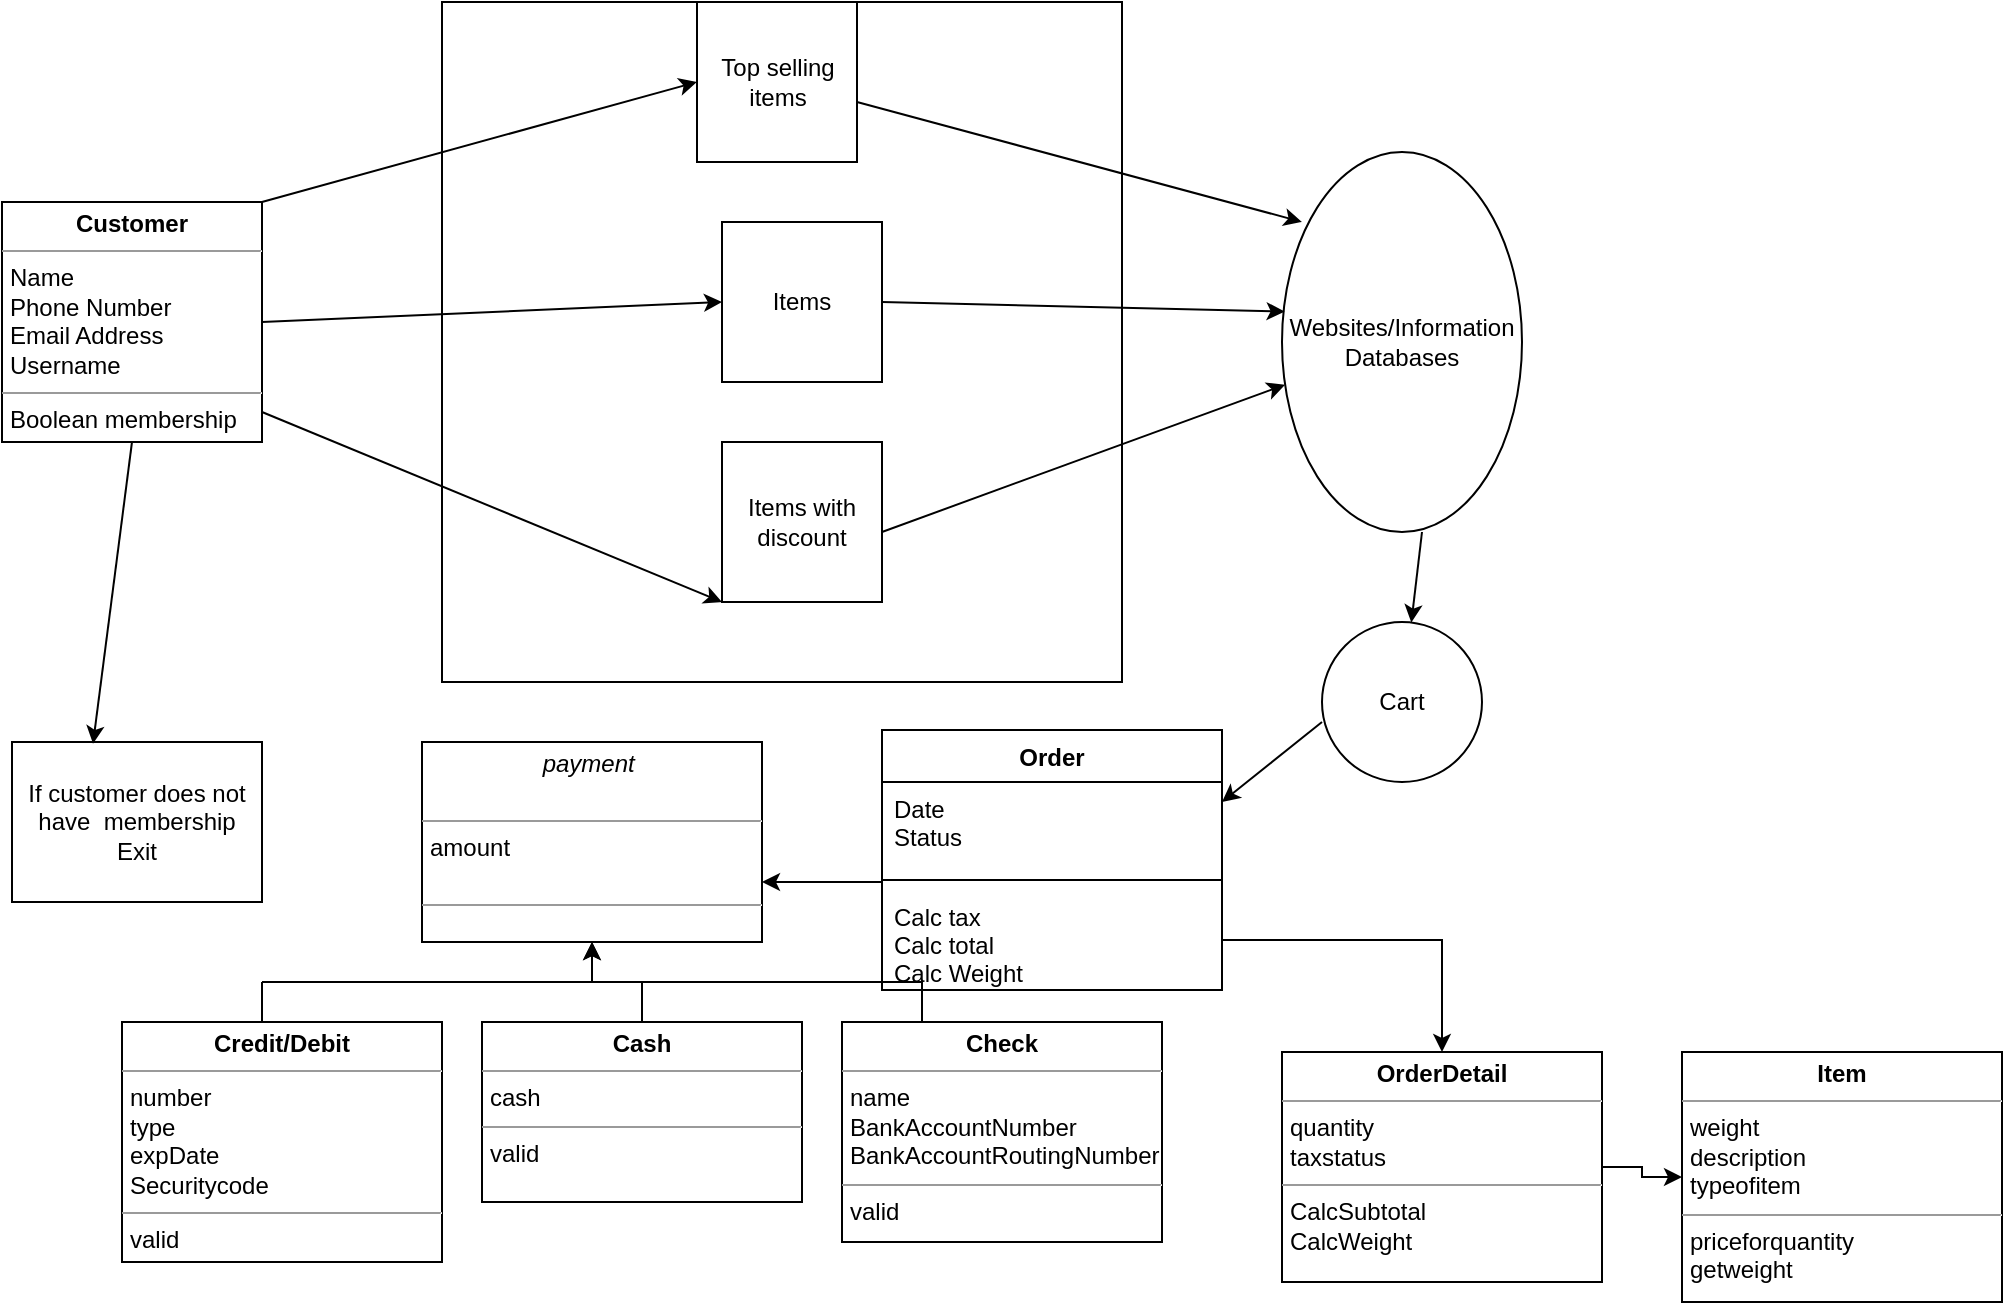<mxfile version="14.3.2" type="github">
  <diagram id="C5RBs43oDa-KdzZeNtuy" name="Page-1">
    <mxGraphModel dx="2012" dy="662" grid="1" gridSize="10" guides="1" tooltips="1" connect="1" arrows="1" fold="1" page="1" pageScale="1" pageWidth="827" pageHeight="1169" math="0" shadow="0">
      <root>
        <mxCell id="WIyWlLk6GJQsqaUBKTNV-0" />
        <mxCell id="WIyWlLk6GJQsqaUBKTNV-1" parent="WIyWlLk6GJQsqaUBKTNV-0" />
        <mxCell id="5E6IJpF9_8wGklImYWrO-0" value="&lt;p style=&quot;margin: 0px ; margin-top: 4px ; text-align: center&quot;&gt;&lt;b&gt;Customer&lt;/b&gt;&lt;/p&gt;&lt;hr size=&quot;1&quot;&gt;&lt;p style=&quot;margin: 0px ; margin-left: 4px&quot;&gt;Name&lt;/p&gt;&lt;p style=&quot;margin: 0px ; margin-left: 4px&quot;&gt;Phone Number&lt;/p&gt;&lt;p style=&quot;margin: 0px ; margin-left: 4px&quot;&gt;Email Address&lt;/p&gt;&lt;p style=&quot;margin: 0px ; margin-left: 4px&quot;&gt;Username&lt;/p&gt;&lt;hr size=&quot;1&quot;&gt;&lt;p style=&quot;margin: 0px ; margin-left: 4px&quot;&gt;Boolean membership&lt;/p&gt;" style="verticalAlign=top;align=left;overflow=fill;fontSize=12;fontFamily=Helvetica;html=1;" vertex="1" parent="WIyWlLk6GJQsqaUBKTNV-1">
          <mxGeometry x="-250" y="100" width="130" height="120" as="geometry" />
        </mxCell>
        <mxCell id="5E6IJpF9_8wGklImYWrO-5" value="" style="whiteSpace=wrap;html=1;aspect=fixed;" vertex="1" parent="WIyWlLk6GJQsqaUBKTNV-1">
          <mxGeometry x="-30" width="340" height="340" as="geometry" />
        </mxCell>
        <mxCell id="5E6IJpF9_8wGklImYWrO-7" value="Top selling items" style="whiteSpace=wrap;html=1;aspect=fixed;" vertex="1" parent="WIyWlLk6GJQsqaUBKTNV-1">
          <mxGeometry x="97.5" width="80" height="80" as="geometry" />
        </mxCell>
        <mxCell id="5E6IJpF9_8wGklImYWrO-8" value="Items" style="whiteSpace=wrap;html=1;aspect=fixed;" vertex="1" parent="WIyWlLk6GJQsqaUBKTNV-1">
          <mxGeometry x="110" y="110" width="80" height="80" as="geometry" />
        </mxCell>
        <mxCell id="5E6IJpF9_8wGklImYWrO-9" value="Items with discount" style="whiteSpace=wrap;html=1;aspect=fixed;" vertex="1" parent="WIyWlLk6GJQsqaUBKTNV-1">
          <mxGeometry x="110" y="220" width="80" height="80" as="geometry" />
        </mxCell>
        <mxCell id="5E6IJpF9_8wGklImYWrO-11" value="" style="endArrow=classic;html=1;entryX=0;entryY=0.5;entryDx=0;entryDy=0;" edge="1" parent="WIyWlLk6GJQsqaUBKTNV-1" target="5E6IJpF9_8wGklImYWrO-7">
          <mxGeometry width="50" height="50" relative="1" as="geometry">
            <mxPoint x="-120" y="100" as="sourcePoint" />
            <mxPoint x="-70" y="50" as="targetPoint" />
          </mxGeometry>
        </mxCell>
        <mxCell id="5E6IJpF9_8wGklImYWrO-12" value="" style="endArrow=classic;html=1;entryX=0;entryY=1;entryDx=0;entryDy=0;" edge="1" parent="WIyWlLk6GJQsqaUBKTNV-1" target="5E6IJpF9_8wGklImYWrO-9">
          <mxGeometry width="50" height="50" relative="1" as="geometry">
            <mxPoint x="-120" y="205" as="sourcePoint" />
            <mxPoint x="-70" y="155" as="targetPoint" />
          </mxGeometry>
        </mxCell>
        <mxCell id="5E6IJpF9_8wGklImYWrO-13" value="" style="endArrow=classic;html=1;entryX=0;entryY=0.5;entryDx=0;entryDy=0;" edge="1" parent="WIyWlLk6GJQsqaUBKTNV-1" target="5E6IJpF9_8wGklImYWrO-8">
          <mxGeometry width="50" height="50" relative="1" as="geometry">
            <mxPoint x="-120" y="160" as="sourcePoint" />
            <mxPoint x="-70" y="110" as="targetPoint" />
          </mxGeometry>
        </mxCell>
        <mxCell id="5E6IJpF9_8wGklImYWrO-14" value="If customer does not have&amp;nbsp; membership&lt;br&gt;Exit" style="rounded=0;whiteSpace=wrap;html=1;" vertex="1" parent="WIyWlLk6GJQsqaUBKTNV-1">
          <mxGeometry x="-245" y="370" width="125" height="80" as="geometry" />
        </mxCell>
        <mxCell id="5E6IJpF9_8wGklImYWrO-15" value="" style="endArrow=classic;html=1;entryX=0.324;entryY=0.011;entryDx=0;entryDy=0;entryPerimeter=0;exitX=0.5;exitY=1;exitDx=0;exitDy=0;" edge="1" parent="WIyWlLk6GJQsqaUBKTNV-1" source="5E6IJpF9_8wGklImYWrO-0" target="5E6IJpF9_8wGklImYWrO-14">
          <mxGeometry width="50" height="50" relative="1" as="geometry">
            <mxPoint x="-205" y="260" as="sourcePoint" />
            <mxPoint x="-155" y="210" as="targetPoint" />
          </mxGeometry>
        </mxCell>
        <mxCell id="5E6IJpF9_8wGklImYWrO-16" value="Websites/Information&lt;br&gt;Databases" style="ellipse;whiteSpace=wrap;html=1;" vertex="1" parent="WIyWlLk6GJQsqaUBKTNV-1">
          <mxGeometry x="390" y="75" width="120" height="190" as="geometry" />
        </mxCell>
        <mxCell id="5E6IJpF9_8wGklImYWrO-17" value="" style="endArrow=classic;html=1;entryX=0.083;entryY=0.184;entryDx=0;entryDy=0;entryPerimeter=0;" edge="1" parent="WIyWlLk6GJQsqaUBKTNV-1" target="5E6IJpF9_8wGklImYWrO-16">
          <mxGeometry width="50" height="50" relative="1" as="geometry">
            <mxPoint x="177.5" y="50" as="sourcePoint" />
            <mxPoint x="227.5" as="targetPoint" />
            <Array as="points" />
          </mxGeometry>
        </mxCell>
        <mxCell id="5E6IJpF9_8wGklImYWrO-18" value="" style="endArrow=classic;html=1;entryX=0.011;entryY=0.42;entryDx=0;entryDy=0;entryPerimeter=0;" edge="1" parent="WIyWlLk6GJQsqaUBKTNV-1" target="5E6IJpF9_8wGklImYWrO-16">
          <mxGeometry width="50" height="50" relative="1" as="geometry">
            <mxPoint x="190" y="150" as="sourcePoint" />
            <mxPoint x="240" y="100" as="targetPoint" />
          </mxGeometry>
        </mxCell>
        <mxCell id="5E6IJpF9_8wGklImYWrO-19" value="" style="endArrow=classic;html=1;" edge="1" parent="WIyWlLk6GJQsqaUBKTNV-1" target="5E6IJpF9_8wGklImYWrO-16">
          <mxGeometry width="50" height="50" relative="1" as="geometry">
            <mxPoint x="190" y="265" as="sourcePoint" />
            <mxPoint x="240" y="215" as="targetPoint" />
          </mxGeometry>
        </mxCell>
        <mxCell id="5E6IJpF9_8wGklImYWrO-20" value="Cart" style="ellipse;whiteSpace=wrap;html=1;aspect=fixed;" vertex="1" parent="WIyWlLk6GJQsqaUBKTNV-1">
          <mxGeometry x="410" y="310" width="80" height="80" as="geometry" />
        </mxCell>
        <mxCell id="5E6IJpF9_8wGklImYWrO-21" value="" style="endArrow=classic;html=1;" edge="1" parent="WIyWlLk6GJQsqaUBKTNV-1" target="5E6IJpF9_8wGklImYWrO-20">
          <mxGeometry width="50" height="50" relative="1" as="geometry">
            <mxPoint x="460" y="265" as="sourcePoint" />
            <mxPoint x="510" y="215" as="targetPoint" />
          </mxGeometry>
        </mxCell>
        <mxCell id="5E6IJpF9_8wGklImYWrO-22" value="" style="endArrow=classic;html=1;" edge="1" parent="WIyWlLk6GJQsqaUBKTNV-1">
          <mxGeometry width="50" height="50" relative="1" as="geometry">
            <mxPoint x="410" y="360" as="sourcePoint" />
            <mxPoint x="360" y="400" as="targetPoint" />
          </mxGeometry>
        </mxCell>
        <mxCell id="5E6IJpF9_8wGklImYWrO-27" value="Order" style="swimlane;fontStyle=1;align=center;verticalAlign=top;childLayout=stackLayout;horizontal=1;startSize=26;horizontalStack=0;resizeParent=1;resizeParentMax=0;resizeLast=0;collapsible=1;marginBottom=0;" vertex="1" parent="WIyWlLk6GJQsqaUBKTNV-1">
          <mxGeometry x="190" y="364" width="170" height="130" as="geometry" />
        </mxCell>
        <mxCell id="5E6IJpF9_8wGklImYWrO-32" value="" style="endArrow=classic;html=1;" edge="1" parent="5E6IJpF9_8wGklImYWrO-27">
          <mxGeometry width="50" height="50" relative="1" as="geometry">
            <mxPoint y="76" as="sourcePoint" />
            <mxPoint x="-60" y="76" as="targetPoint" />
          </mxGeometry>
        </mxCell>
        <mxCell id="5E6IJpF9_8wGklImYWrO-28" value="Date&#xa;Status&#xa;" style="text;strokeColor=none;fillColor=none;align=left;verticalAlign=top;spacingLeft=4;spacingRight=4;overflow=hidden;rotatable=0;points=[[0,0.5],[1,0.5]];portConstraint=eastwest;" vertex="1" parent="5E6IJpF9_8wGklImYWrO-27">
          <mxGeometry y="26" width="170" height="44" as="geometry" />
        </mxCell>
        <mxCell id="5E6IJpF9_8wGklImYWrO-29" value="" style="line;strokeWidth=1;fillColor=none;align=left;verticalAlign=middle;spacingTop=-1;spacingLeft=3;spacingRight=3;rotatable=0;labelPosition=right;points=[];portConstraint=eastwest;" vertex="1" parent="5E6IJpF9_8wGklImYWrO-27">
          <mxGeometry y="70" width="170" height="10" as="geometry" />
        </mxCell>
        <mxCell id="5E6IJpF9_8wGklImYWrO-30" value="Calc tax&#xa;Calc total&#xa;Calc Weight" style="text;strokeColor=none;fillColor=none;align=left;verticalAlign=top;spacingLeft=4;spacingRight=4;overflow=hidden;rotatable=0;points=[[0,0.5],[1,0.5]];portConstraint=eastwest;" vertex="1" parent="5E6IJpF9_8wGklImYWrO-27">
          <mxGeometry y="80" width="170" height="50" as="geometry" />
        </mxCell>
        <mxCell id="5E6IJpF9_8wGklImYWrO-33" value="&lt;p style=&quot;margin: 0px ; margin-top: 4px ; text-align: center&quot;&gt;&lt;i&gt;payment&amp;nbsp;&lt;/i&gt;&lt;br&gt;&lt;br&gt;&lt;/p&gt;&lt;hr size=&quot;1&quot;&gt;&lt;p style=&quot;margin: 0px ; margin-left: 4px&quot;&gt;amount&lt;br&gt;&lt;br&gt;&lt;/p&gt;&lt;hr size=&quot;1&quot;&gt;&lt;p style=&quot;margin: 0px ; margin-left: 4px&quot;&gt;&lt;br&gt;&lt;/p&gt;" style="verticalAlign=top;align=left;overflow=fill;fontSize=12;fontFamily=Helvetica;html=1;" vertex="1" parent="WIyWlLk6GJQsqaUBKTNV-1">
          <mxGeometry x="-40" y="370" width="170" height="100" as="geometry" />
        </mxCell>
        <mxCell id="5E6IJpF9_8wGklImYWrO-34" value="&lt;p style=&quot;margin: 0px ; margin-top: 4px ; text-align: center&quot;&gt;&lt;b&gt;Credit/Debit&lt;/b&gt;&lt;/p&gt;&lt;hr size=&quot;1&quot;&gt;&lt;p style=&quot;margin: 0px ; margin-left: 4px&quot;&gt;number&lt;/p&gt;&lt;p style=&quot;margin: 0px ; margin-left: 4px&quot;&gt;type&lt;/p&gt;&lt;p style=&quot;margin: 0px ; margin-left: 4px&quot;&gt;expDate&lt;/p&gt;&lt;p style=&quot;margin: 0px ; margin-left: 4px&quot;&gt;Securitycode&lt;/p&gt;&lt;hr size=&quot;1&quot;&gt;&lt;p style=&quot;margin: 0px ; margin-left: 4px&quot;&gt;valid&lt;/p&gt;" style="verticalAlign=top;align=left;overflow=fill;fontSize=12;fontFamily=Helvetica;html=1;" vertex="1" parent="WIyWlLk6GJQsqaUBKTNV-1">
          <mxGeometry x="-190" y="510" width="160" height="120" as="geometry" />
        </mxCell>
        <mxCell id="5E6IJpF9_8wGklImYWrO-38" style="edgeStyle=orthogonalEdgeStyle;rounded=0;orthogonalLoop=1;jettySize=auto;html=1;exitX=0.5;exitY=0;exitDx=0;exitDy=0;" edge="1" parent="WIyWlLk6GJQsqaUBKTNV-1" source="5E6IJpF9_8wGklImYWrO-35" target="5E6IJpF9_8wGklImYWrO-33">
          <mxGeometry relative="1" as="geometry" />
        </mxCell>
        <mxCell id="5E6IJpF9_8wGklImYWrO-35" value="&lt;p style=&quot;margin: 0px ; margin-top: 4px ; text-align: center&quot;&gt;&lt;b&gt;Cash&lt;/b&gt;&lt;/p&gt;&lt;hr size=&quot;1&quot;&gt;&lt;p style=&quot;margin: 0px ; margin-left: 4px&quot;&gt;cash&lt;/p&gt;&lt;hr size=&quot;1&quot;&gt;&lt;p style=&quot;margin: 0px ; margin-left: 4px&quot;&gt;valid&lt;/p&gt;" style="verticalAlign=top;align=left;overflow=fill;fontSize=12;fontFamily=Helvetica;html=1;" vertex="1" parent="WIyWlLk6GJQsqaUBKTNV-1">
          <mxGeometry x="-10" y="510" width="160" height="90" as="geometry" />
        </mxCell>
        <mxCell id="5E6IJpF9_8wGklImYWrO-37" style="edgeStyle=orthogonalEdgeStyle;rounded=0;orthogonalLoop=1;jettySize=auto;html=1;exitX=0.25;exitY=0;exitDx=0;exitDy=0;" edge="1" parent="WIyWlLk6GJQsqaUBKTNV-1" source="5E6IJpF9_8wGklImYWrO-36" target="5E6IJpF9_8wGklImYWrO-33">
          <mxGeometry relative="1" as="geometry" />
        </mxCell>
        <mxCell id="5E6IJpF9_8wGklImYWrO-36" value="&lt;p style=&quot;margin: 0px ; margin-top: 4px ; text-align: center&quot;&gt;&lt;b&gt;Check&lt;/b&gt;&lt;/p&gt;&lt;hr size=&quot;1&quot;&gt;&lt;p style=&quot;margin: 0px ; margin-left: 4px&quot;&gt;name&lt;/p&gt;&lt;p style=&quot;margin: 0px ; margin-left: 4px&quot;&gt;BankAccountNumber&lt;/p&gt;&lt;p style=&quot;margin: 0px ; margin-left: 4px&quot;&gt;BankAccountRoutingNumber&lt;/p&gt;&lt;hr size=&quot;1&quot;&gt;&lt;p style=&quot;margin: 0px ; margin-left: 4px&quot;&gt;valid&lt;/p&gt;" style="verticalAlign=top;align=left;overflow=fill;fontSize=12;fontFamily=Helvetica;html=1;" vertex="1" parent="WIyWlLk6GJQsqaUBKTNV-1">
          <mxGeometry x="170" y="510" width="160" height="110" as="geometry" />
        </mxCell>
        <mxCell id="5E6IJpF9_8wGklImYWrO-40" value="" style="endArrow=none;html=1;" edge="1" parent="WIyWlLk6GJQsqaUBKTNV-1">
          <mxGeometry width="50" height="50" relative="1" as="geometry">
            <mxPoint x="-120" y="510" as="sourcePoint" />
            <mxPoint x="-120" y="490" as="targetPoint" />
          </mxGeometry>
        </mxCell>
        <mxCell id="5E6IJpF9_8wGklImYWrO-41" value="" style="endArrow=none;html=1;" edge="1" parent="WIyWlLk6GJQsqaUBKTNV-1">
          <mxGeometry width="50" height="50" relative="1" as="geometry">
            <mxPoint x="45" y="490" as="sourcePoint" />
            <mxPoint x="-120" y="490" as="targetPoint" />
          </mxGeometry>
        </mxCell>
        <mxCell id="5E6IJpF9_8wGklImYWrO-45" style="edgeStyle=orthogonalEdgeStyle;rounded=0;orthogonalLoop=1;jettySize=auto;html=1;entryX=0;entryY=0.5;entryDx=0;entryDy=0;" edge="1" parent="WIyWlLk6GJQsqaUBKTNV-1" source="5E6IJpF9_8wGklImYWrO-42" target="5E6IJpF9_8wGklImYWrO-43">
          <mxGeometry relative="1" as="geometry" />
        </mxCell>
        <mxCell id="5E6IJpF9_8wGklImYWrO-42" value="&lt;p style=&quot;margin: 0px ; margin-top: 4px ; text-align: center&quot;&gt;&lt;b&gt;OrderDetail&lt;/b&gt;&lt;/p&gt;&lt;hr size=&quot;1&quot;&gt;&lt;p style=&quot;margin: 0px ; margin-left: 4px&quot;&gt;quantity&lt;/p&gt;&lt;p style=&quot;margin: 0px ; margin-left: 4px&quot;&gt;taxstatus&lt;/p&gt;&lt;hr size=&quot;1&quot;&gt;&lt;p style=&quot;margin: 0px ; margin-left: 4px&quot;&gt;CalcSubtotal&lt;/p&gt;&lt;p style=&quot;margin: 0px ; margin-left: 4px&quot;&gt;CalcWeight&lt;/p&gt;&lt;p style=&quot;margin: 0px ; margin-left: 4px&quot;&gt;&lt;br&gt;&lt;/p&gt;&lt;p style=&quot;margin: 0px ; margin-left: 4px&quot;&gt;&lt;br&gt;&lt;/p&gt;" style="verticalAlign=top;align=left;overflow=fill;fontSize=12;fontFamily=Helvetica;html=1;" vertex="1" parent="WIyWlLk6GJQsqaUBKTNV-1">
          <mxGeometry x="390" y="525" width="160" height="115" as="geometry" />
        </mxCell>
        <mxCell id="5E6IJpF9_8wGklImYWrO-43" value="&lt;p style=&quot;margin: 0px ; margin-top: 4px ; text-align: center&quot;&gt;&lt;b&gt;Item&lt;/b&gt;&lt;/p&gt;&lt;hr size=&quot;1&quot;&gt;&lt;p style=&quot;margin: 0px ; margin-left: 4px&quot;&gt;weight&lt;/p&gt;&lt;p style=&quot;margin: 0px ; margin-left: 4px&quot;&gt;description&lt;/p&gt;&lt;p style=&quot;margin: 0px ; margin-left: 4px&quot;&gt;typeofitem&lt;/p&gt;&lt;hr size=&quot;1&quot;&gt;&lt;p style=&quot;margin: 0px ; margin-left: 4px&quot;&gt;priceforquantity&lt;/p&gt;&lt;p style=&quot;margin: 0px ; margin-left: 4px&quot;&gt;getweight&lt;/p&gt;" style="verticalAlign=top;align=left;overflow=fill;fontSize=12;fontFamily=Helvetica;html=1;" vertex="1" parent="WIyWlLk6GJQsqaUBKTNV-1">
          <mxGeometry x="590" y="525" width="160" height="125" as="geometry" />
        </mxCell>
        <mxCell id="5E6IJpF9_8wGklImYWrO-44" style="edgeStyle=orthogonalEdgeStyle;rounded=0;orthogonalLoop=1;jettySize=auto;html=1;exitX=1;exitY=0.5;exitDx=0;exitDy=0;entryX=0.5;entryY=0;entryDx=0;entryDy=0;" edge="1" parent="WIyWlLk6GJQsqaUBKTNV-1" source="5E6IJpF9_8wGklImYWrO-30" target="5E6IJpF9_8wGklImYWrO-42">
          <mxGeometry relative="1" as="geometry" />
        </mxCell>
      </root>
    </mxGraphModel>
  </diagram>
</mxfile>
